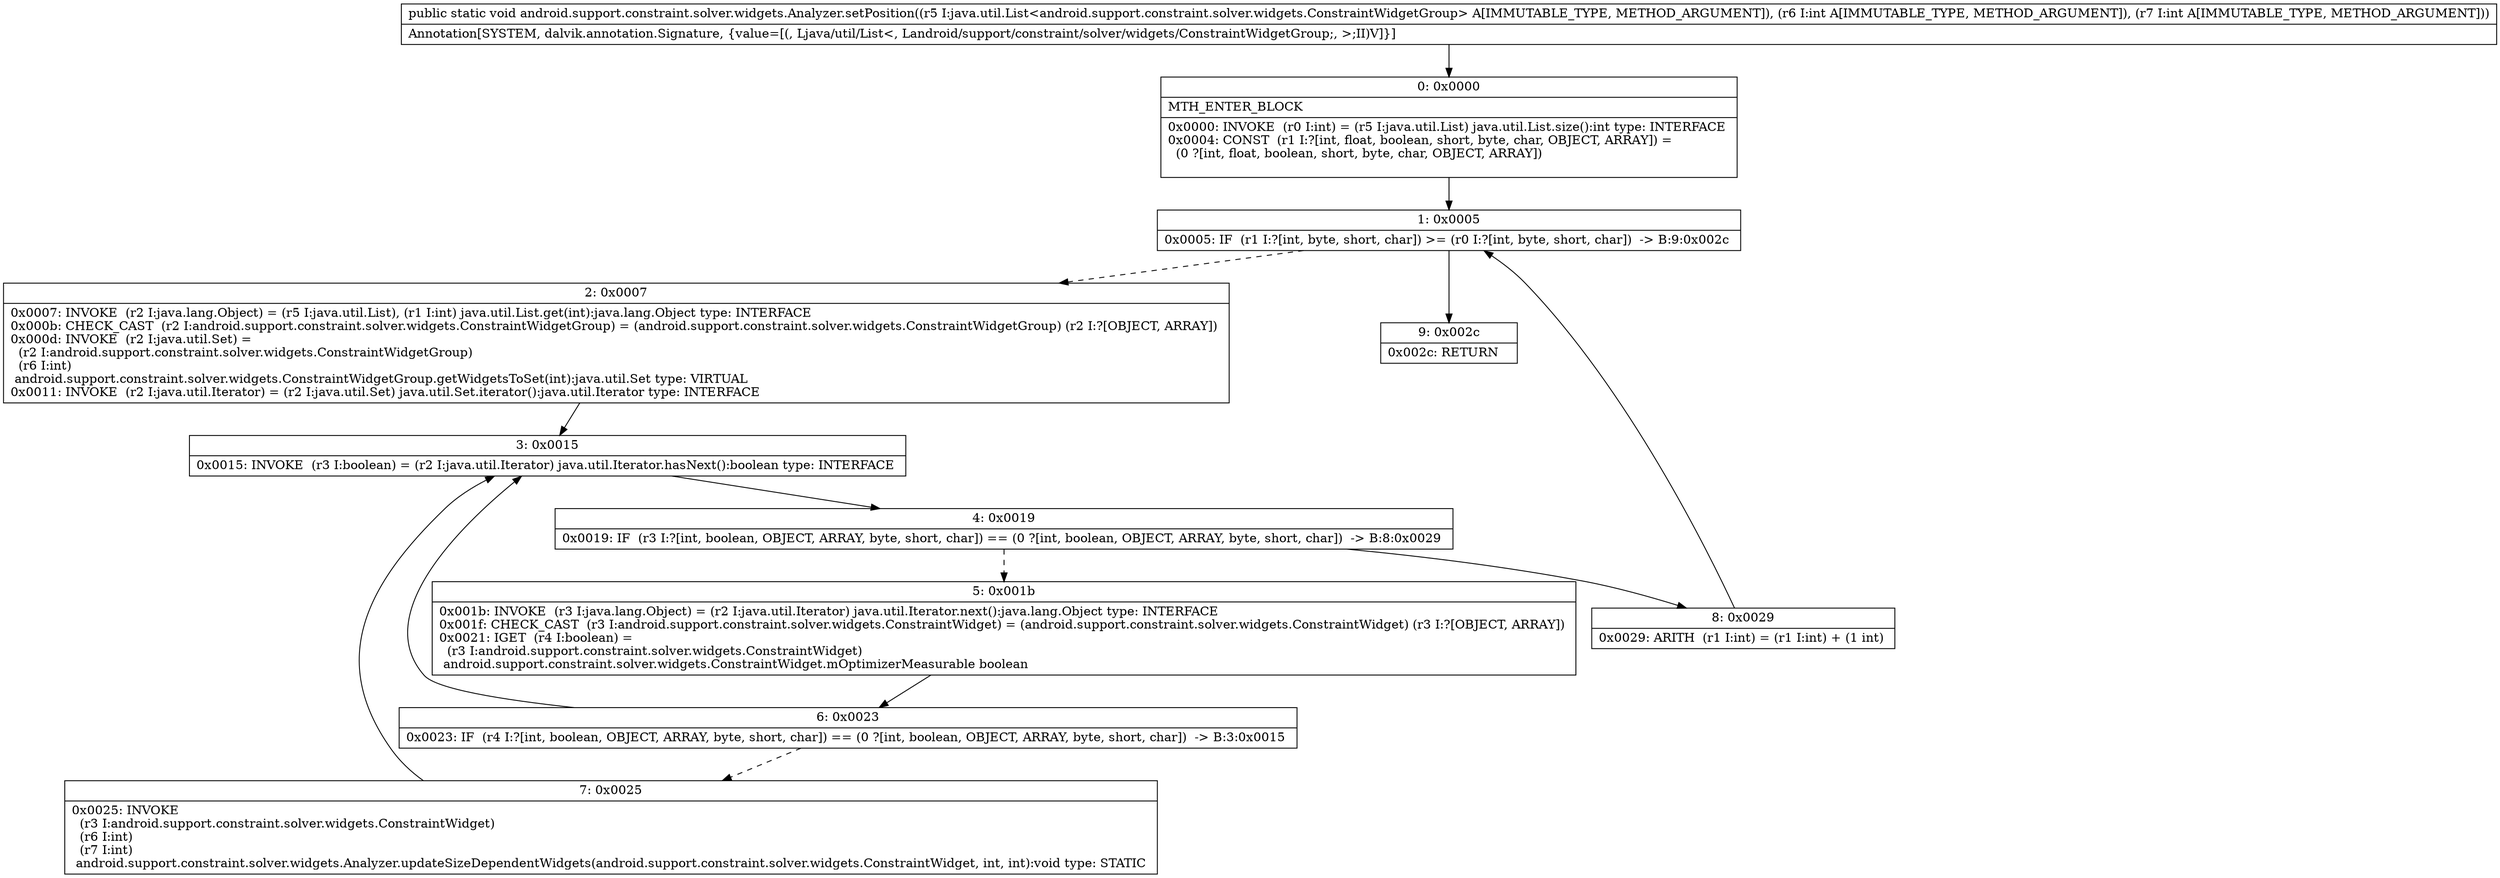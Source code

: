 digraph "CFG forandroid.support.constraint.solver.widgets.Analyzer.setPosition(Ljava\/util\/List;II)V" {
Node_0 [shape=record,label="{0\:\ 0x0000|MTH_ENTER_BLOCK\l|0x0000: INVOKE  (r0 I:int) = (r5 I:java.util.List) java.util.List.size():int type: INTERFACE \l0x0004: CONST  (r1 I:?[int, float, boolean, short, byte, char, OBJECT, ARRAY]) = \l  (0 ?[int, float, boolean, short, byte, char, OBJECT, ARRAY])\l \l}"];
Node_1 [shape=record,label="{1\:\ 0x0005|0x0005: IF  (r1 I:?[int, byte, short, char]) \>= (r0 I:?[int, byte, short, char])  \-\> B:9:0x002c \l}"];
Node_2 [shape=record,label="{2\:\ 0x0007|0x0007: INVOKE  (r2 I:java.lang.Object) = (r5 I:java.util.List), (r1 I:int) java.util.List.get(int):java.lang.Object type: INTERFACE \l0x000b: CHECK_CAST  (r2 I:android.support.constraint.solver.widgets.ConstraintWidgetGroup) = (android.support.constraint.solver.widgets.ConstraintWidgetGroup) (r2 I:?[OBJECT, ARRAY]) \l0x000d: INVOKE  (r2 I:java.util.Set) = \l  (r2 I:android.support.constraint.solver.widgets.ConstraintWidgetGroup)\l  (r6 I:int)\l android.support.constraint.solver.widgets.ConstraintWidgetGroup.getWidgetsToSet(int):java.util.Set type: VIRTUAL \l0x0011: INVOKE  (r2 I:java.util.Iterator) = (r2 I:java.util.Set) java.util.Set.iterator():java.util.Iterator type: INTERFACE \l}"];
Node_3 [shape=record,label="{3\:\ 0x0015|0x0015: INVOKE  (r3 I:boolean) = (r2 I:java.util.Iterator) java.util.Iterator.hasNext():boolean type: INTERFACE \l}"];
Node_4 [shape=record,label="{4\:\ 0x0019|0x0019: IF  (r3 I:?[int, boolean, OBJECT, ARRAY, byte, short, char]) == (0 ?[int, boolean, OBJECT, ARRAY, byte, short, char])  \-\> B:8:0x0029 \l}"];
Node_5 [shape=record,label="{5\:\ 0x001b|0x001b: INVOKE  (r3 I:java.lang.Object) = (r2 I:java.util.Iterator) java.util.Iterator.next():java.lang.Object type: INTERFACE \l0x001f: CHECK_CAST  (r3 I:android.support.constraint.solver.widgets.ConstraintWidget) = (android.support.constraint.solver.widgets.ConstraintWidget) (r3 I:?[OBJECT, ARRAY]) \l0x0021: IGET  (r4 I:boolean) = \l  (r3 I:android.support.constraint.solver.widgets.ConstraintWidget)\l android.support.constraint.solver.widgets.ConstraintWidget.mOptimizerMeasurable boolean \l}"];
Node_6 [shape=record,label="{6\:\ 0x0023|0x0023: IF  (r4 I:?[int, boolean, OBJECT, ARRAY, byte, short, char]) == (0 ?[int, boolean, OBJECT, ARRAY, byte, short, char])  \-\> B:3:0x0015 \l}"];
Node_7 [shape=record,label="{7\:\ 0x0025|0x0025: INVOKE  \l  (r3 I:android.support.constraint.solver.widgets.ConstraintWidget)\l  (r6 I:int)\l  (r7 I:int)\l android.support.constraint.solver.widgets.Analyzer.updateSizeDependentWidgets(android.support.constraint.solver.widgets.ConstraintWidget, int, int):void type: STATIC \l}"];
Node_8 [shape=record,label="{8\:\ 0x0029|0x0029: ARITH  (r1 I:int) = (r1 I:int) + (1 int) \l}"];
Node_9 [shape=record,label="{9\:\ 0x002c|0x002c: RETURN   \l}"];
MethodNode[shape=record,label="{public static void android.support.constraint.solver.widgets.Analyzer.setPosition((r5 I:java.util.List\<android.support.constraint.solver.widgets.ConstraintWidgetGroup\> A[IMMUTABLE_TYPE, METHOD_ARGUMENT]), (r6 I:int A[IMMUTABLE_TYPE, METHOD_ARGUMENT]), (r7 I:int A[IMMUTABLE_TYPE, METHOD_ARGUMENT]))  | Annotation[SYSTEM, dalvik.annotation.Signature, \{value=[(, Ljava\/util\/List\<, Landroid\/support\/constraint\/solver\/widgets\/ConstraintWidgetGroup;, \>;II)V]\}]\l}"];
MethodNode -> Node_0;
Node_0 -> Node_1;
Node_1 -> Node_2[style=dashed];
Node_1 -> Node_9;
Node_2 -> Node_3;
Node_3 -> Node_4;
Node_4 -> Node_5[style=dashed];
Node_4 -> Node_8;
Node_5 -> Node_6;
Node_6 -> Node_3;
Node_6 -> Node_7[style=dashed];
Node_7 -> Node_3;
Node_8 -> Node_1;
}

